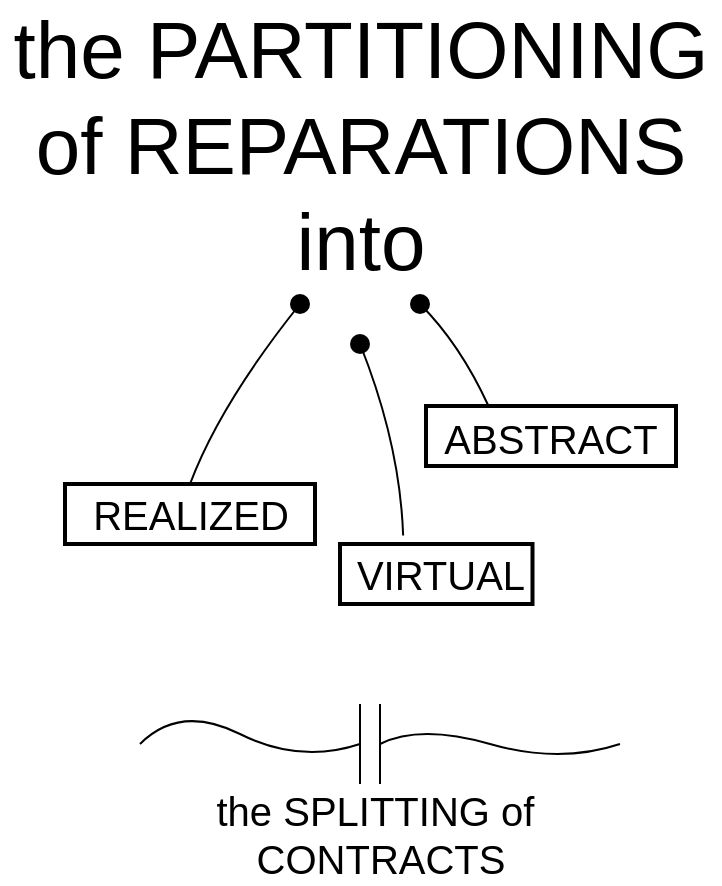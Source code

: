 <mxfile version="17.4.6" type="github">
  <diagram id="gzbH8JQFqSnCpGRv4bHv" name="Page-1">
    <mxGraphModel dx="689" dy="739" grid="1" gridSize="10" guides="1" tooltips="1" connect="1" arrows="1" fold="1" page="1" pageScale="1" pageWidth="850" pageHeight="1100" math="0" shadow="0">
      <root>
        <mxCell id="0" />
        <mxCell id="1" parent="0" />
        <mxCell id="2uLXDE0wRPPpGkwr0ij0-1" value="&lt;font style=&quot;font-size: 40px&quot;&gt;the PARTITIONING&lt;br&gt;of REPARATIONS&lt;br&gt;into&lt;br&gt;&lt;/font&gt;" style="text;html=1;align=center;verticalAlign=middle;resizable=0;points=[];autosize=1;strokeColor=none;fillColor=none;" vertex="1" parent="1">
          <mxGeometry x="150" y="140" width="360" height="80" as="geometry" />
        </mxCell>
        <mxCell id="2uLXDE0wRPPpGkwr0ij0-2" value="" style="shape=waypoint;sketch=0;fillStyle=solid;size=6;pointerEvents=1;points=[];fillColor=none;resizable=0;rotatable=0;perimeter=centerPerimeter;snapToPoint=1;fontSize=40;strokeWidth=3;" vertex="1" parent="1">
          <mxGeometry x="280" y="240" width="40" height="40" as="geometry" />
        </mxCell>
        <mxCell id="2uLXDE0wRPPpGkwr0ij0-3" value="" style="shape=waypoint;sketch=0;fillStyle=solid;size=6;pointerEvents=1;points=[];fillColor=none;resizable=0;rotatable=0;perimeter=centerPerimeter;snapToPoint=1;fontSize=40;strokeWidth=3;" vertex="1" parent="1">
          <mxGeometry x="310" y="260" width="40" height="40" as="geometry" />
        </mxCell>
        <mxCell id="2uLXDE0wRPPpGkwr0ij0-4" value="" style="shape=waypoint;sketch=0;fillStyle=solid;size=6;pointerEvents=1;points=[];fillColor=none;resizable=0;rotatable=0;perimeter=centerPerimeter;snapToPoint=1;fontSize=40;strokeWidth=3;" vertex="1" parent="1">
          <mxGeometry x="340" y="240" width="40" height="40" as="geometry" />
        </mxCell>
        <mxCell id="2uLXDE0wRPPpGkwr0ij0-5" value="&lt;font style=&quot;font-size: 20px&quot;&gt;ABSTRACT&lt;/font&gt;" style="text;html=1;align=center;verticalAlign=middle;resizable=0;points=[];autosize=1;strokeColor=none;fillColor=none;fontSize=40;" vertex="1" parent="1">
          <mxGeometry x="365" y="290" width="120" height="60" as="geometry" />
        </mxCell>
        <mxCell id="2uLXDE0wRPPpGkwr0ij0-6" value="VIRTUAL" style="text;html=1;align=center;verticalAlign=middle;resizable=0;points=[];autosize=1;strokeColor=none;fillColor=none;fontSize=20;" vertex="1" parent="1">
          <mxGeometry x="320" y="380" width="100" height="30" as="geometry" />
        </mxCell>
        <mxCell id="2uLXDE0wRPPpGkwr0ij0-7" value="REALIZED" style="text;html=1;align=center;verticalAlign=middle;resizable=0;points=[];autosize=1;strokeColor=none;fillColor=none;fontSize=20;" vertex="1" parent="1">
          <mxGeometry x="190" y="350" width="110" height="30" as="geometry" />
        </mxCell>
        <mxCell id="2uLXDE0wRPPpGkwr0ij0-8" value="" style="rounded=0;whiteSpace=wrap;html=1;fontSize=20;strokeWidth=2;fillColor=none;" vertex="1" parent="1">
          <mxGeometry x="363" y="311" width="125" height="30" as="geometry" />
        </mxCell>
        <mxCell id="2uLXDE0wRPPpGkwr0ij0-9" value="" style="rounded=0;whiteSpace=wrap;html=1;fontSize=20;strokeWidth=2;fillColor=none;" vertex="1" parent="1">
          <mxGeometry x="182.5" y="350" width="125" height="30" as="geometry" />
        </mxCell>
        <mxCell id="2uLXDE0wRPPpGkwr0ij0-10" value="" style="rounded=0;whiteSpace=wrap;html=1;fontSize=20;strokeWidth=2;fillColor=none;" vertex="1" parent="1">
          <mxGeometry x="320" y="380" width="96.25" height="30" as="geometry" />
        </mxCell>
        <mxCell id="2uLXDE0wRPPpGkwr0ij0-11" value="" style="endArrow=none;html=1;fontSize=20;exitX=0.5;exitY=0;exitDx=0;exitDy=0;curved=1;" edge="1" parent="1" source="2uLXDE0wRPPpGkwr0ij0-9" target="2uLXDE0wRPPpGkwr0ij0-2">
          <mxGeometry width="50" height="50" relative="1" as="geometry">
            <mxPoint x="330" y="340" as="sourcePoint" />
            <mxPoint x="380" y="290" as="targetPoint" />
            <Array as="points">
              <mxPoint x="260" y="310" />
            </Array>
          </mxGeometry>
        </mxCell>
        <mxCell id="2uLXDE0wRPPpGkwr0ij0-12" value="" style="endArrow=none;html=1;fontSize=20;curved=1;exitX=0.328;exitY=-0.143;exitDx=0;exitDy=0;exitPerimeter=0;entryX=0.554;entryY=0.621;entryDx=0;entryDy=0;entryPerimeter=0;" edge="1" parent="1" source="2uLXDE0wRPPpGkwr0ij0-10" target="2uLXDE0wRPPpGkwr0ij0-3">
          <mxGeometry width="50" height="50" relative="1" as="geometry">
            <mxPoint x="330" y="340" as="sourcePoint" />
            <mxPoint x="380" y="290" as="targetPoint" />
            <Array as="points">
              <mxPoint x="350" y="330" />
            </Array>
          </mxGeometry>
        </mxCell>
        <mxCell id="2uLXDE0wRPPpGkwr0ij0-13" value="" style="endArrow=none;html=1;fontSize=20;curved=1;entryX=0.575;entryY=0.679;entryDx=0;entryDy=0;entryPerimeter=0;exitX=0.25;exitY=0;exitDx=0;exitDy=0;" edge="1" parent="1" source="2uLXDE0wRPPpGkwr0ij0-8" target="2uLXDE0wRPPpGkwr0ij0-4">
          <mxGeometry width="50" height="50" relative="1" as="geometry">
            <mxPoint x="330" y="340" as="sourcePoint" />
            <mxPoint x="380" y="290" as="targetPoint" />
            <Array as="points">
              <mxPoint x="380" y="280" />
            </Array>
          </mxGeometry>
        </mxCell>
        <mxCell id="2uLXDE0wRPPpGkwr0ij0-14" value="" style="endArrow=none;html=1;fontSize=20;curved=1;" edge="1" parent="1">
          <mxGeometry width="50" height="50" relative="1" as="geometry">
            <mxPoint x="220" y="480" as="sourcePoint" />
            <mxPoint x="330" y="480" as="targetPoint" />
            <Array as="points">
              <mxPoint x="240" y="460" />
              <mxPoint x="300" y="490" />
            </Array>
          </mxGeometry>
        </mxCell>
        <mxCell id="2uLXDE0wRPPpGkwr0ij0-18" value="" style="endArrow=none;html=1;fontSize=20;curved=1;" edge="1" parent="1">
          <mxGeometry width="50" height="50" relative="1" as="geometry">
            <mxPoint x="340" y="480" as="sourcePoint" />
            <mxPoint x="460" y="480" as="targetPoint" />
            <Array as="points">
              <mxPoint x="360" y="470" />
              <mxPoint x="430" y="490" />
            </Array>
          </mxGeometry>
        </mxCell>
        <mxCell id="2uLXDE0wRPPpGkwr0ij0-19" value="" style="endArrow=none;html=1;fontSize=20;curved=1;" edge="1" parent="1">
          <mxGeometry width="50" height="50" relative="1" as="geometry">
            <mxPoint x="330" y="500" as="sourcePoint" />
            <mxPoint x="330" y="460" as="targetPoint" />
          </mxGeometry>
        </mxCell>
        <mxCell id="2uLXDE0wRPPpGkwr0ij0-20" value="" style="endArrow=none;html=1;fontSize=20;curved=1;" edge="1" parent="1">
          <mxGeometry width="50" height="50" relative="1" as="geometry">
            <mxPoint x="340" y="500" as="sourcePoint" />
            <mxPoint x="340" y="460" as="targetPoint" />
          </mxGeometry>
        </mxCell>
        <mxCell id="2uLXDE0wRPPpGkwr0ij0-21" value="the SPLITTING of&amp;nbsp;&lt;br&gt;CONTRACTS" style="text;html=1;align=center;verticalAlign=middle;resizable=0;points=[];autosize=1;strokeColor=none;fillColor=none;fontSize=20;" vertex="1" parent="1">
          <mxGeometry x="250" y="500" width="180" height="50" as="geometry" />
        </mxCell>
      </root>
    </mxGraphModel>
  </diagram>
</mxfile>
